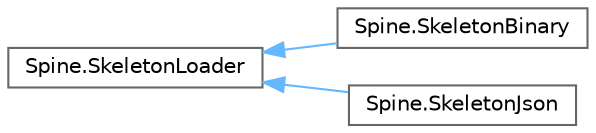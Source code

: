 digraph "类继承关系图"
{
 // LATEX_PDF_SIZE
  bgcolor="transparent";
  edge [fontname=Helvetica,fontsize=10,labelfontname=Helvetica,labelfontsize=10];
  node [fontname=Helvetica,fontsize=10,shape=box,height=0.2,width=0.4];
  rankdir="LR";
  Node0 [id="Node000000",label="Spine.SkeletonLoader",height=0.2,width=0.4,color="grey40", fillcolor="white", style="filled",URL="$class_spine_1_1_skeleton_loader.html",tooltip="Base class for loading skeleton data from a file."];
  Node0 -> Node1 [id="edge6175_Node000000_Node000001",dir="back",color="steelblue1",style="solid",tooltip=" "];
  Node1 [id="Node000001",label="Spine.SkeletonBinary",height=0.2,width=0.4,color="grey40", fillcolor="white", style="filled",URL="$class_spine_1_1_skeleton_binary.html",tooltip=" "];
  Node0 -> Node2 [id="edge6176_Node000000_Node000002",dir="back",color="steelblue1",style="solid",tooltip=" "];
  Node2 [id="Node000002",label="Spine.SkeletonJson",height=0.2,width=0.4,color="grey40", fillcolor="white", style="filled",URL="$class_spine_1_1_skeleton_json.html",tooltip="Loads skeleton data in the Spine JSON format."];
}
